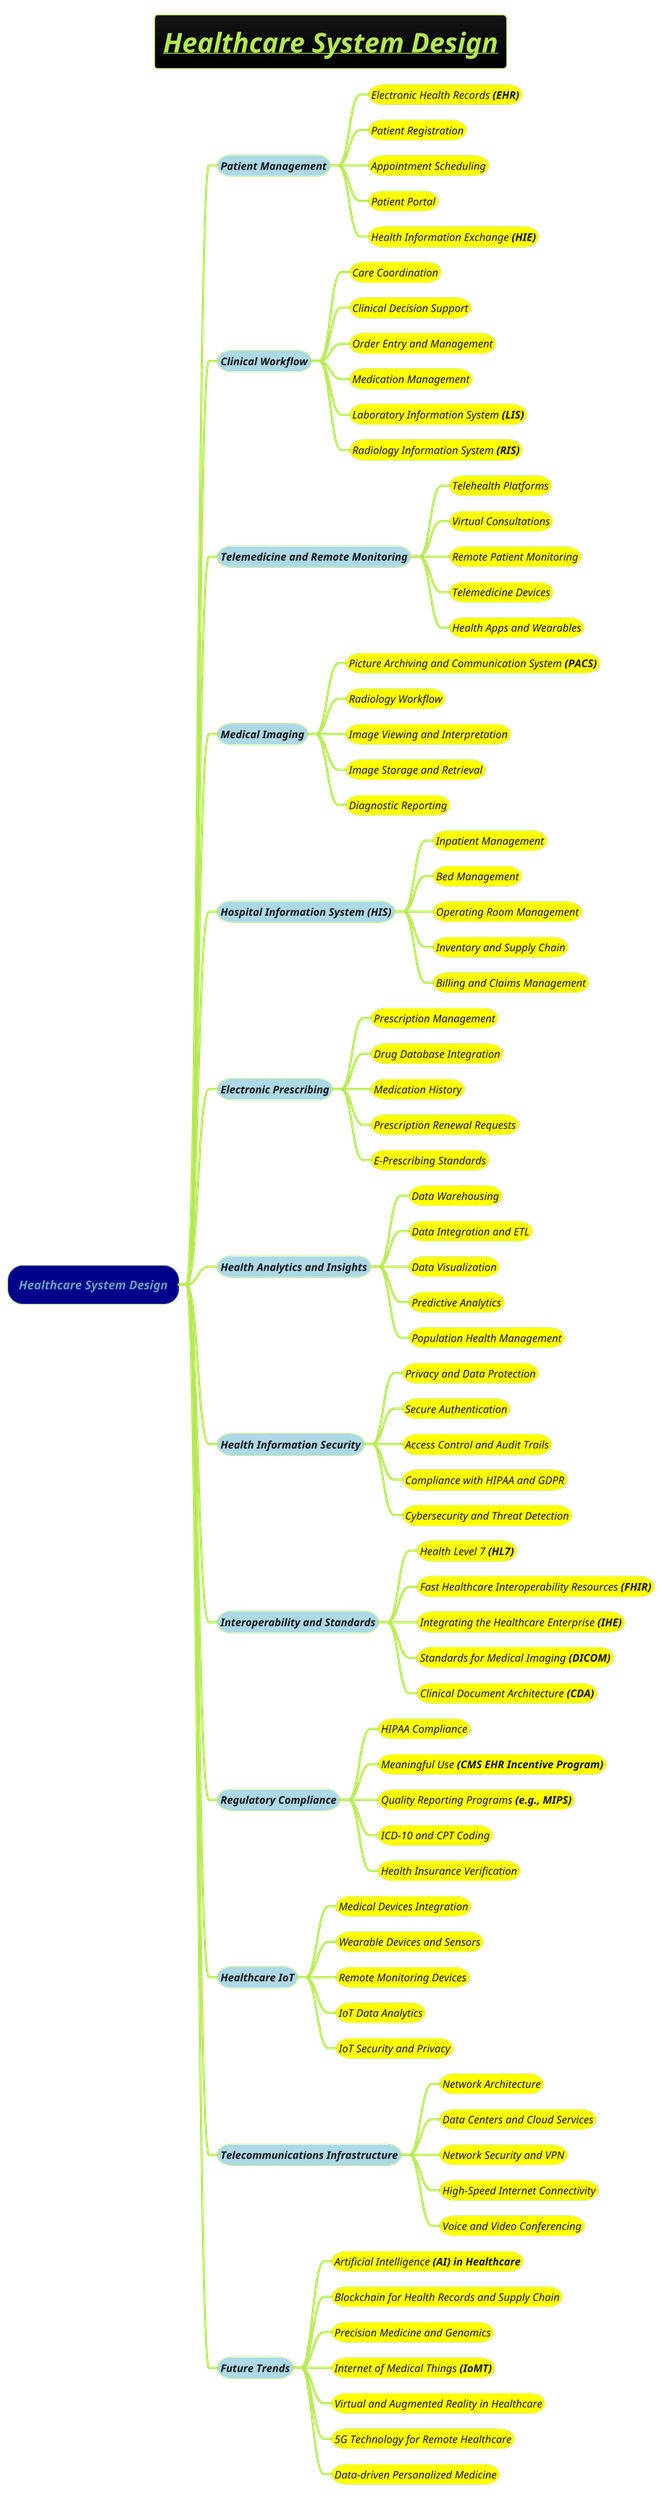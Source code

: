@startmindmap

title = <i><u><b>Healthcare System Design
!theme hacker


*[#darkblue] <i>Healthcare System Design
**[#lightblue] <i><size:14>Patient Management
***[#yellow] <i><size:14>Electronic Health Records <b>(EHR)
***[#yellow] <i><size:14>Patient Registration
***[#yellow] <i><size:14>Appointment Scheduling
***[#yellow] <i><size:14>Patient Portal
***[#yellow] <i><size:14>Health Information Exchange <b>(HIE)
**[#lightblue] <i><size:14>Clinical Workflow
***[#yellow] <i><size:14>Care Coordination
***[#yellow] <i><size:14>Clinical Decision Support
***[#yellow] <i><size:14>Order Entry and Management
***[#yellow] <i><size:14>Medication Management
***[#yellow] <i><size:14>Laboratory Information System <b>(LIS)
***[#yellow] <i><size:14>Radiology Information System <b>(RIS)
**[#lightblue] <i><size:14>Telemedicine and Remote Monitoring
***[#yellow] <i><size:14>Telehealth Platforms
***[#yellow] <i><size:14>Virtual Consultations
***[#yellow] <i><size:14>Remote Patient Monitoring
***[#yellow] <i><size:14>Telemedicine Devices
***[#yellow] <i><size:14>Health Apps and Wearables
**[#lightblue] <i><size:14>Medical Imaging
***[#yellow] <i><size:14>Picture Archiving and Communication System <b>(PACS)
***[#yellow] <i><size:14>Radiology Workflow
***[#yellow] <i><size:14>Image Viewing and Interpretation
***[#yellow] <i><size:14>Image Storage and Retrieval
***[#yellow] <i><size:14>Diagnostic Reporting
**[#lightblue] <i><size:14>Hospital Information System <b>(HIS)
***[#yellow] <i><size:14>Inpatient Management
***[#yellow] <i><size:14>Bed Management
***[#yellow] <i><size:14>Operating Room Management
***[#yellow] <i><size:14>Inventory and Supply Chain
***[#yellow] <i><size:14>Billing and Claims Management
**[#lightblue] <i><size:14>Electronic Prescribing
***[#yellow] <i><size:14>Prescription Management
***[#yellow] <i><size:14>Drug Database Integration
***[#yellow] <i><size:14>Medication History
***[#yellow] <i><size:14>Prescription Renewal Requests
***[#yellow] <i><size:14>E-Prescribing Standards
**[#lightblue] <i><size:14>Health Analytics and Insights
***[#yellow] <i><size:14>Data Warehousing
***[#yellow] <i><size:14>Data Integration and ETL
***[#yellow] <i><size:14>Data Visualization
***[#yellow] <i><size:14>Predictive Analytics
***[#yellow] <i><size:14>Population Health Management
**[#lightblue] <i><size:14>Health Information Security
***[#yellow] <i><size:14>Privacy and Data Protection
***[#yellow] <i><size:14>Secure Authentication
***[#yellow] <i><size:14>Access Control and Audit Trails
***[#yellow] <i><size:14>Compliance with HIPAA and GDPR
***[#yellow] <i><size:14>Cybersecurity and Threat Detection
**[#lightblue] <i><size:14>Interoperability and Standards
***[#yellow] <i><size:14>Health Level 7 <b>(HL7)
***[#yellow] <i><size:14>Fast Healthcare Interoperability Resources <b>(FHIR)
***[#yellow] <i><size:14>Integrating the Healthcare Enterprise <b>(IHE)
***[#yellow] <i><size:14>Standards for Medical Imaging <b>(DICOM)
***[#yellow] <i><size:14>Clinical Document Architecture <b>(CDA)
**[#lightblue] <i><size:14>Regulatory Compliance
***[#yellow] <i><size:14>HIPAA Compliance
***[#yellow] <i><size:14>Meaningful Use <b>(CMS EHR Incentive Program)
***[#yellow] <i><size:14>Quality Reporting Programs <b>(e.g., MIPS)
***[#yellow] <i><size:14>ICD-10 and CPT Coding
***[#yellow] <i><size:14>Health Insurance Verification
**[#lightblue] <i><size:14>Healthcare IoT
***[#yellow] <i><size:14>Medical Devices Integration
***[#yellow] <i><size:14>Wearable Devices and Sensors
***[#yellow] <i><size:14>Remote Monitoring Devices
***[#yellow] <i><size:14>IoT Data Analytics
***[#yellow] <i><size:14>IoT Security and Privacy
**[#lightblue] <i><size:14>Telecommunications Infrastructure
***[#yellow] <i><size:14>Network Architecture
***[#yellow] <i><size:14>Data Centers and Cloud Services
***[#yellow] <i><size:14>Network Security and VPN
***[#yellow] <i><size:14>High-Speed Internet Connectivity
***[#yellow] <i><size:14>Voice and Video Conferencing
**[#lightblue] <i><size:14>Future Trends
***[#yellow] <i><size:14>Artificial Intelligence <b>(AI) in Healthcare
***[#yellow] <i><size:14>Blockchain for Health Records and Supply Chain
***[#yellow] <i><size:14>Precision Medicine and Genomics
***[#yellow] <i><size:14>Internet of Medical Things <b>(IoMT)
***[#yellow] <i><size:14>Virtual and Augmented Reality in Healthcare
***[#yellow] <i><size:14>5G Technology for Remote Healthcare
***[#yellow] <i><size:14>Data-driven Personalized Medicine

@endmindmap
